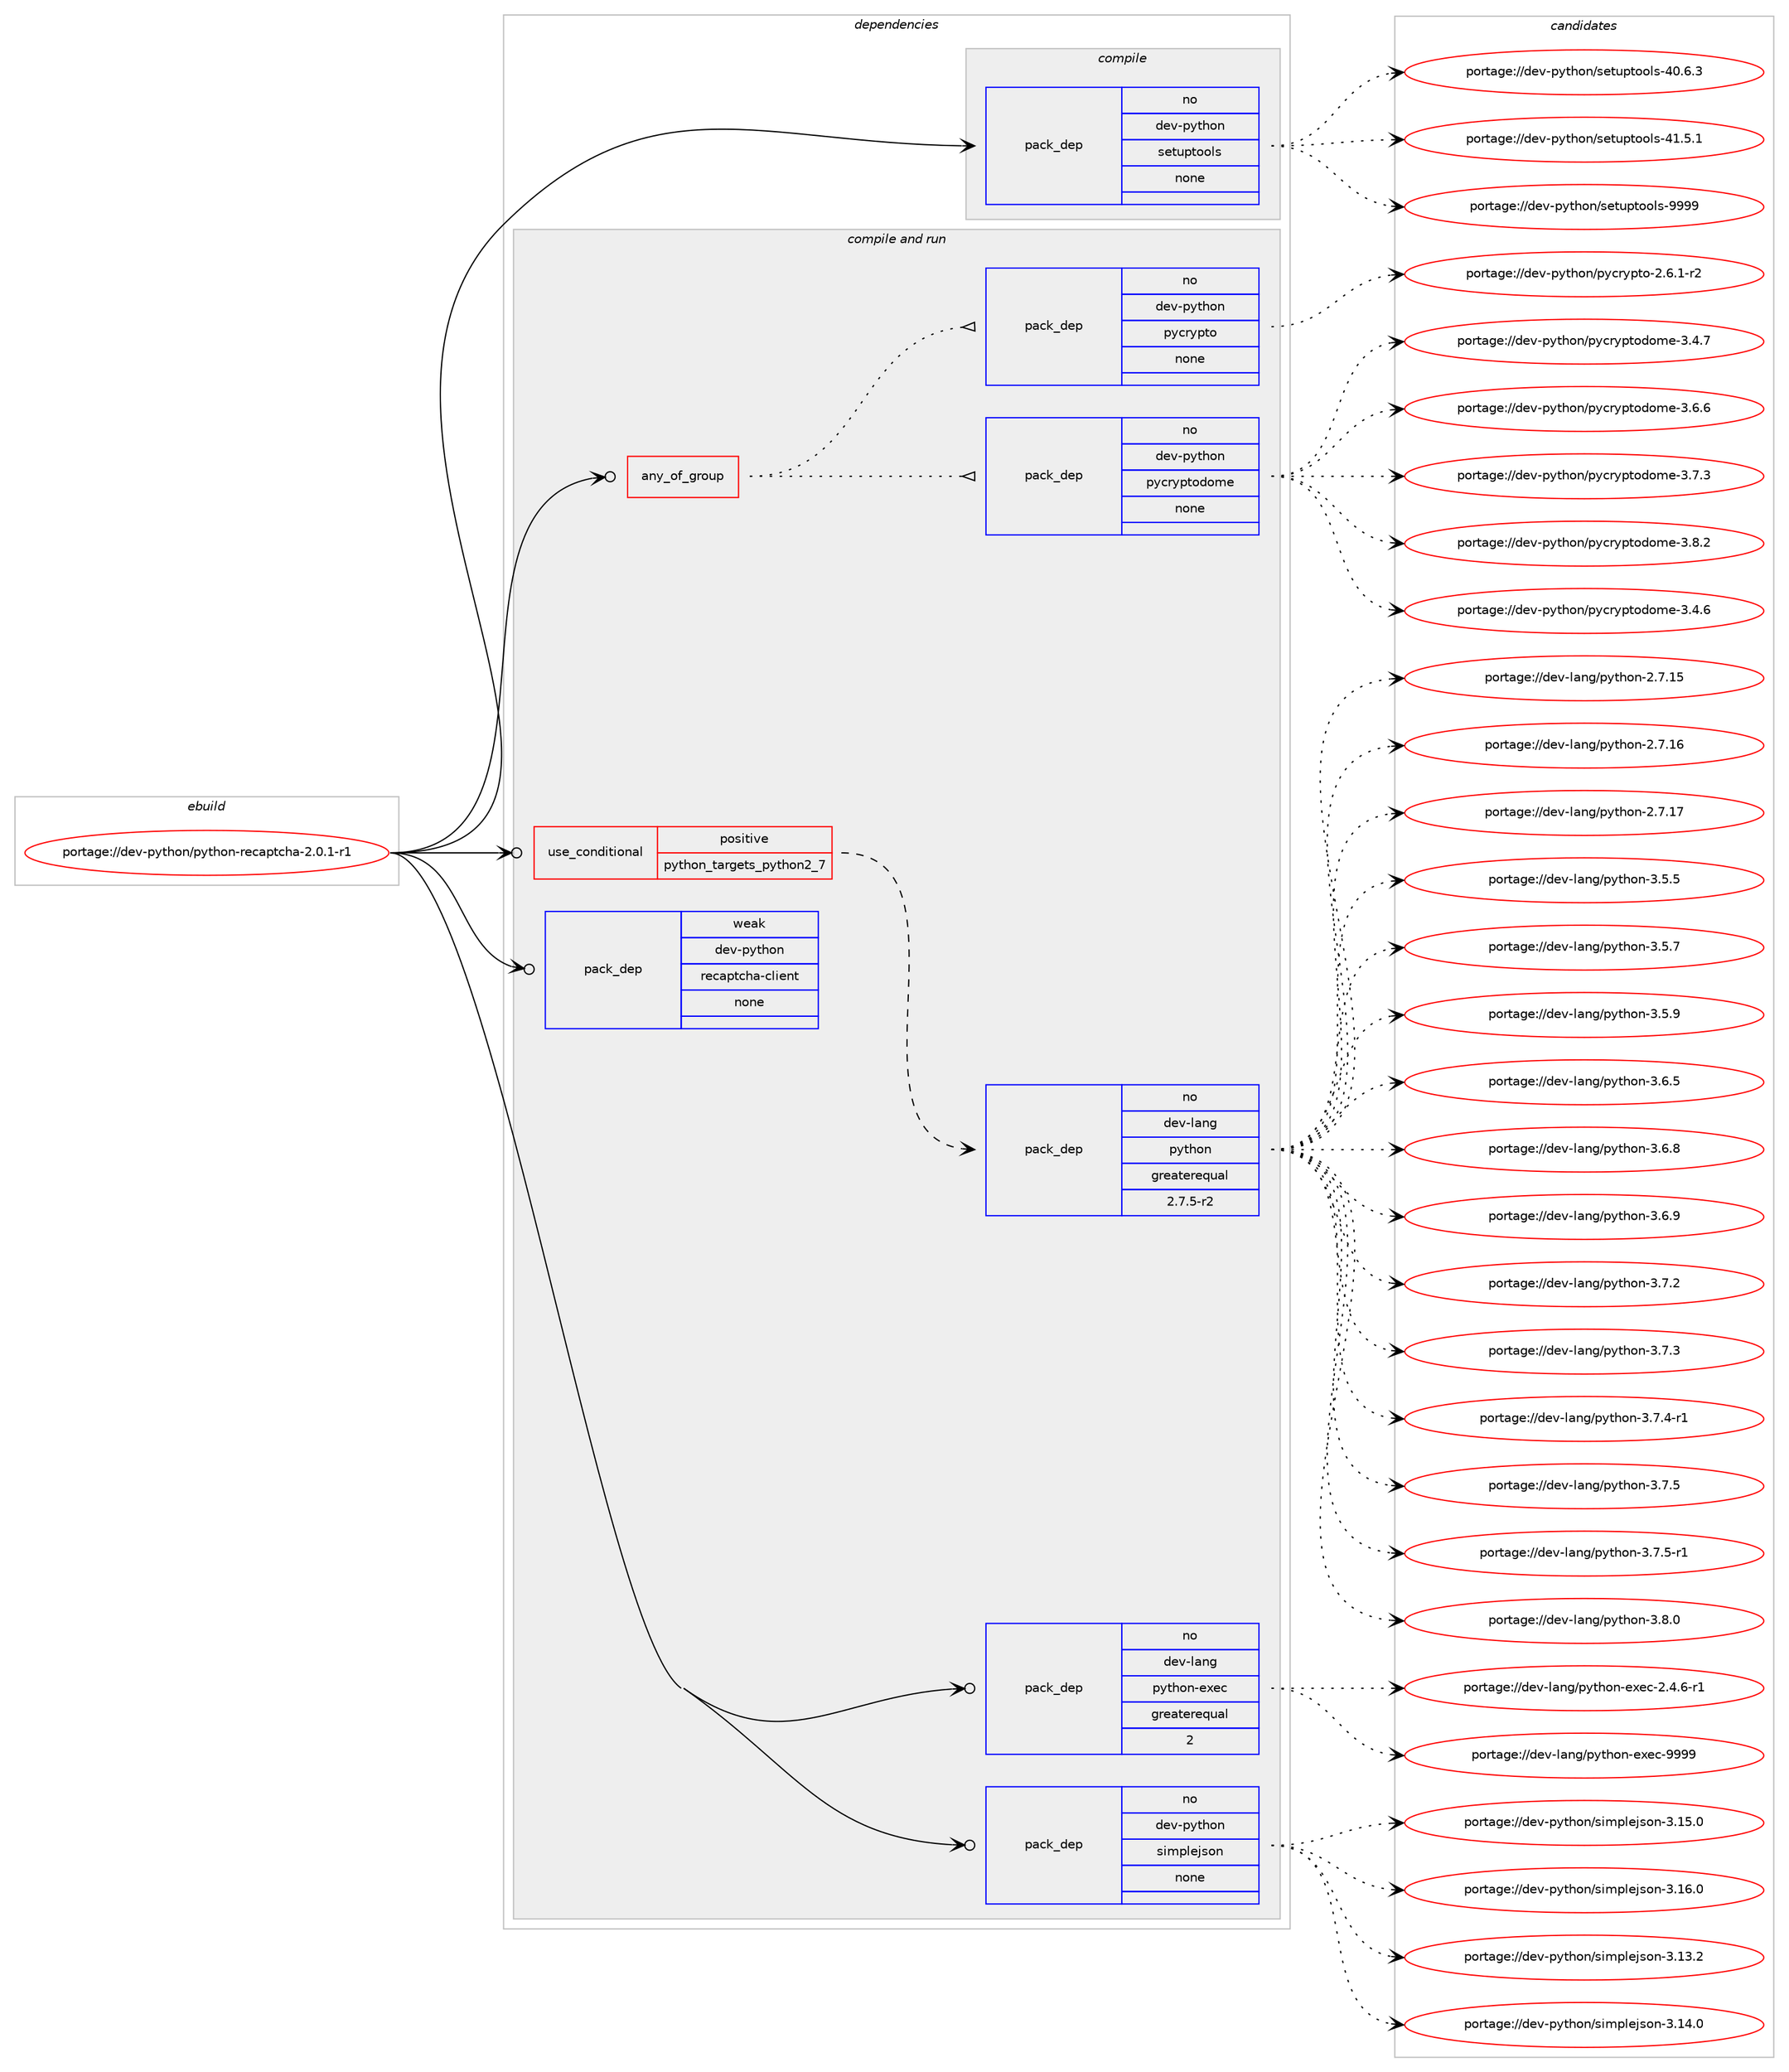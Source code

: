 digraph prolog {

# *************
# Graph options
# *************

newrank=true;
concentrate=true;
compound=true;
graph [rankdir=LR,fontname=Helvetica,fontsize=10,ranksep=1.5];#, ranksep=2.5, nodesep=0.2];
edge  [arrowhead=vee];
node  [fontname=Helvetica,fontsize=10];

# **********
# The ebuild
# **********

subgraph cluster_leftcol {
color=gray;
rank=same;
label=<<i>ebuild</i>>;
id [label="portage://dev-python/python-recaptcha-2.0.1-r1", color=red, width=4, href="../dev-python/python-recaptcha-2.0.1-r1.svg"];
}

# ****************
# The dependencies
# ****************

subgraph cluster_midcol {
color=gray;
label=<<i>dependencies</i>>;
subgraph cluster_compile {
fillcolor="#eeeeee";
style=filled;
label=<<i>compile</i>>;
subgraph pack127208 {
dependency167770 [label=<<TABLE BORDER="0" CELLBORDER="1" CELLSPACING="0" CELLPADDING="4" WIDTH="220"><TR><TD ROWSPAN="6" CELLPADDING="30">pack_dep</TD></TR><TR><TD WIDTH="110">no</TD></TR><TR><TD>dev-python</TD></TR><TR><TD>setuptools</TD></TR><TR><TD>none</TD></TR><TR><TD></TD></TR></TABLE>>, shape=none, color=blue];
}
id:e -> dependency167770:w [weight=20,style="solid",arrowhead="vee"];
}
subgraph cluster_compileandrun {
fillcolor="#eeeeee";
style=filled;
label=<<i>compile and run</i>>;
subgraph any3320 {
dependency167771 [label=<<TABLE BORDER="0" CELLBORDER="1" CELLSPACING="0" CELLPADDING="4"><TR><TD CELLPADDING="10">any_of_group</TD></TR></TABLE>>, shape=none, color=red];subgraph pack127209 {
dependency167772 [label=<<TABLE BORDER="0" CELLBORDER="1" CELLSPACING="0" CELLPADDING="4" WIDTH="220"><TR><TD ROWSPAN="6" CELLPADDING="30">pack_dep</TD></TR><TR><TD WIDTH="110">no</TD></TR><TR><TD>dev-python</TD></TR><TR><TD>pycryptodome</TD></TR><TR><TD>none</TD></TR><TR><TD></TD></TR></TABLE>>, shape=none, color=blue];
}
dependency167771:e -> dependency167772:w [weight=20,style="dotted",arrowhead="oinv"];
subgraph pack127210 {
dependency167773 [label=<<TABLE BORDER="0" CELLBORDER="1" CELLSPACING="0" CELLPADDING="4" WIDTH="220"><TR><TD ROWSPAN="6" CELLPADDING="30">pack_dep</TD></TR><TR><TD WIDTH="110">no</TD></TR><TR><TD>dev-python</TD></TR><TR><TD>pycrypto</TD></TR><TR><TD>none</TD></TR><TR><TD></TD></TR></TABLE>>, shape=none, color=blue];
}
dependency167771:e -> dependency167773:w [weight=20,style="dotted",arrowhead="oinv"];
}
id:e -> dependency167771:w [weight=20,style="solid",arrowhead="odotvee"];
subgraph cond37170 {
dependency167774 [label=<<TABLE BORDER="0" CELLBORDER="1" CELLSPACING="0" CELLPADDING="4"><TR><TD ROWSPAN="3" CELLPADDING="10">use_conditional</TD></TR><TR><TD>positive</TD></TR><TR><TD>python_targets_python2_7</TD></TR></TABLE>>, shape=none, color=red];
subgraph pack127211 {
dependency167775 [label=<<TABLE BORDER="0" CELLBORDER="1" CELLSPACING="0" CELLPADDING="4" WIDTH="220"><TR><TD ROWSPAN="6" CELLPADDING="30">pack_dep</TD></TR><TR><TD WIDTH="110">no</TD></TR><TR><TD>dev-lang</TD></TR><TR><TD>python</TD></TR><TR><TD>greaterequal</TD></TR><TR><TD>2.7.5-r2</TD></TR></TABLE>>, shape=none, color=blue];
}
dependency167774:e -> dependency167775:w [weight=20,style="dashed",arrowhead="vee"];
}
id:e -> dependency167774:w [weight=20,style="solid",arrowhead="odotvee"];
subgraph pack127212 {
dependency167776 [label=<<TABLE BORDER="0" CELLBORDER="1" CELLSPACING="0" CELLPADDING="4" WIDTH="220"><TR><TD ROWSPAN="6" CELLPADDING="30">pack_dep</TD></TR><TR><TD WIDTH="110">no</TD></TR><TR><TD>dev-lang</TD></TR><TR><TD>python-exec</TD></TR><TR><TD>greaterequal</TD></TR><TR><TD>2</TD></TR></TABLE>>, shape=none, color=blue];
}
id:e -> dependency167776:w [weight=20,style="solid",arrowhead="odotvee"];
subgraph pack127213 {
dependency167777 [label=<<TABLE BORDER="0" CELLBORDER="1" CELLSPACING="0" CELLPADDING="4" WIDTH="220"><TR><TD ROWSPAN="6" CELLPADDING="30">pack_dep</TD></TR><TR><TD WIDTH="110">no</TD></TR><TR><TD>dev-python</TD></TR><TR><TD>simplejson</TD></TR><TR><TD>none</TD></TR><TR><TD></TD></TR></TABLE>>, shape=none, color=blue];
}
id:e -> dependency167777:w [weight=20,style="solid",arrowhead="odotvee"];
subgraph pack127214 {
dependency167778 [label=<<TABLE BORDER="0" CELLBORDER="1" CELLSPACING="0" CELLPADDING="4" WIDTH="220"><TR><TD ROWSPAN="6" CELLPADDING="30">pack_dep</TD></TR><TR><TD WIDTH="110">weak</TD></TR><TR><TD>dev-python</TD></TR><TR><TD>recaptcha-client</TD></TR><TR><TD>none</TD></TR><TR><TD></TD></TR></TABLE>>, shape=none, color=blue];
}
id:e -> dependency167778:w [weight=20,style="solid",arrowhead="odotvee"];
}
subgraph cluster_run {
fillcolor="#eeeeee";
style=filled;
label=<<i>run</i>>;
}
}

# **************
# The candidates
# **************

subgraph cluster_choices {
rank=same;
color=gray;
label=<<i>candidates</i>>;

subgraph choice127208 {
color=black;
nodesep=1;
choiceportage100101118451121211161041111104711510111611711211611111110811545524846544651 [label="portage://dev-python/setuptools-40.6.3", color=red, width=4,href="../dev-python/setuptools-40.6.3.svg"];
choiceportage100101118451121211161041111104711510111611711211611111110811545524946534649 [label="portage://dev-python/setuptools-41.5.1", color=red, width=4,href="../dev-python/setuptools-41.5.1.svg"];
choiceportage10010111845112121116104111110471151011161171121161111111081154557575757 [label="portage://dev-python/setuptools-9999", color=red, width=4,href="../dev-python/setuptools-9999.svg"];
dependency167770:e -> choiceportage100101118451121211161041111104711510111611711211611111110811545524846544651:w [style=dotted,weight="100"];
dependency167770:e -> choiceportage100101118451121211161041111104711510111611711211611111110811545524946534649:w [style=dotted,weight="100"];
dependency167770:e -> choiceportage10010111845112121116104111110471151011161171121161111111081154557575757:w [style=dotted,weight="100"];
}
subgraph choice127209 {
color=black;
nodesep=1;
choiceportage100101118451121211161041111104711212199114121112116111100111109101455146524654 [label="portage://dev-python/pycryptodome-3.4.6", color=red, width=4,href="../dev-python/pycryptodome-3.4.6.svg"];
choiceportage100101118451121211161041111104711212199114121112116111100111109101455146524655 [label="portage://dev-python/pycryptodome-3.4.7", color=red, width=4,href="../dev-python/pycryptodome-3.4.7.svg"];
choiceportage100101118451121211161041111104711212199114121112116111100111109101455146544654 [label="portage://dev-python/pycryptodome-3.6.6", color=red, width=4,href="../dev-python/pycryptodome-3.6.6.svg"];
choiceportage100101118451121211161041111104711212199114121112116111100111109101455146554651 [label="portage://dev-python/pycryptodome-3.7.3", color=red, width=4,href="../dev-python/pycryptodome-3.7.3.svg"];
choiceportage100101118451121211161041111104711212199114121112116111100111109101455146564650 [label="portage://dev-python/pycryptodome-3.8.2", color=red, width=4,href="../dev-python/pycryptodome-3.8.2.svg"];
dependency167772:e -> choiceportage100101118451121211161041111104711212199114121112116111100111109101455146524654:w [style=dotted,weight="100"];
dependency167772:e -> choiceportage100101118451121211161041111104711212199114121112116111100111109101455146524655:w [style=dotted,weight="100"];
dependency167772:e -> choiceportage100101118451121211161041111104711212199114121112116111100111109101455146544654:w [style=dotted,weight="100"];
dependency167772:e -> choiceportage100101118451121211161041111104711212199114121112116111100111109101455146554651:w [style=dotted,weight="100"];
dependency167772:e -> choiceportage100101118451121211161041111104711212199114121112116111100111109101455146564650:w [style=dotted,weight="100"];
}
subgraph choice127210 {
color=black;
nodesep=1;
choiceportage1001011184511212111610411111047112121991141211121161114550465446494511450 [label="portage://dev-python/pycrypto-2.6.1-r2", color=red, width=4,href="../dev-python/pycrypto-2.6.1-r2.svg"];
dependency167773:e -> choiceportage1001011184511212111610411111047112121991141211121161114550465446494511450:w [style=dotted,weight="100"];
}
subgraph choice127211 {
color=black;
nodesep=1;
choiceportage10010111845108971101034711212111610411111045504655464953 [label="portage://dev-lang/python-2.7.15", color=red, width=4,href="../dev-lang/python-2.7.15.svg"];
choiceportage10010111845108971101034711212111610411111045504655464954 [label="portage://dev-lang/python-2.7.16", color=red, width=4,href="../dev-lang/python-2.7.16.svg"];
choiceportage10010111845108971101034711212111610411111045504655464955 [label="portage://dev-lang/python-2.7.17", color=red, width=4,href="../dev-lang/python-2.7.17.svg"];
choiceportage100101118451089711010347112121116104111110455146534653 [label="portage://dev-lang/python-3.5.5", color=red, width=4,href="../dev-lang/python-3.5.5.svg"];
choiceportage100101118451089711010347112121116104111110455146534655 [label="portage://dev-lang/python-3.5.7", color=red, width=4,href="../dev-lang/python-3.5.7.svg"];
choiceportage100101118451089711010347112121116104111110455146534657 [label="portage://dev-lang/python-3.5.9", color=red, width=4,href="../dev-lang/python-3.5.9.svg"];
choiceportage100101118451089711010347112121116104111110455146544653 [label="portage://dev-lang/python-3.6.5", color=red, width=4,href="../dev-lang/python-3.6.5.svg"];
choiceportage100101118451089711010347112121116104111110455146544656 [label="portage://dev-lang/python-3.6.8", color=red, width=4,href="../dev-lang/python-3.6.8.svg"];
choiceportage100101118451089711010347112121116104111110455146544657 [label="portage://dev-lang/python-3.6.9", color=red, width=4,href="../dev-lang/python-3.6.9.svg"];
choiceportage100101118451089711010347112121116104111110455146554650 [label="portage://dev-lang/python-3.7.2", color=red, width=4,href="../dev-lang/python-3.7.2.svg"];
choiceportage100101118451089711010347112121116104111110455146554651 [label="portage://dev-lang/python-3.7.3", color=red, width=4,href="../dev-lang/python-3.7.3.svg"];
choiceportage1001011184510897110103471121211161041111104551465546524511449 [label="portage://dev-lang/python-3.7.4-r1", color=red, width=4,href="../dev-lang/python-3.7.4-r1.svg"];
choiceportage100101118451089711010347112121116104111110455146554653 [label="portage://dev-lang/python-3.7.5", color=red, width=4,href="../dev-lang/python-3.7.5.svg"];
choiceportage1001011184510897110103471121211161041111104551465546534511449 [label="portage://dev-lang/python-3.7.5-r1", color=red, width=4,href="../dev-lang/python-3.7.5-r1.svg"];
choiceportage100101118451089711010347112121116104111110455146564648 [label="portage://dev-lang/python-3.8.0", color=red, width=4,href="../dev-lang/python-3.8.0.svg"];
dependency167775:e -> choiceportage10010111845108971101034711212111610411111045504655464953:w [style=dotted,weight="100"];
dependency167775:e -> choiceportage10010111845108971101034711212111610411111045504655464954:w [style=dotted,weight="100"];
dependency167775:e -> choiceportage10010111845108971101034711212111610411111045504655464955:w [style=dotted,weight="100"];
dependency167775:e -> choiceportage100101118451089711010347112121116104111110455146534653:w [style=dotted,weight="100"];
dependency167775:e -> choiceportage100101118451089711010347112121116104111110455146534655:w [style=dotted,weight="100"];
dependency167775:e -> choiceportage100101118451089711010347112121116104111110455146534657:w [style=dotted,weight="100"];
dependency167775:e -> choiceportage100101118451089711010347112121116104111110455146544653:w [style=dotted,weight="100"];
dependency167775:e -> choiceportage100101118451089711010347112121116104111110455146544656:w [style=dotted,weight="100"];
dependency167775:e -> choiceportage100101118451089711010347112121116104111110455146544657:w [style=dotted,weight="100"];
dependency167775:e -> choiceportage100101118451089711010347112121116104111110455146554650:w [style=dotted,weight="100"];
dependency167775:e -> choiceportage100101118451089711010347112121116104111110455146554651:w [style=dotted,weight="100"];
dependency167775:e -> choiceportage1001011184510897110103471121211161041111104551465546524511449:w [style=dotted,weight="100"];
dependency167775:e -> choiceportage100101118451089711010347112121116104111110455146554653:w [style=dotted,weight="100"];
dependency167775:e -> choiceportage1001011184510897110103471121211161041111104551465546534511449:w [style=dotted,weight="100"];
dependency167775:e -> choiceportage100101118451089711010347112121116104111110455146564648:w [style=dotted,weight="100"];
}
subgraph choice127212 {
color=black;
nodesep=1;
choiceportage10010111845108971101034711212111610411111045101120101994550465246544511449 [label="portage://dev-lang/python-exec-2.4.6-r1", color=red, width=4,href="../dev-lang/python-exec-2.4.6-r1.svg"];
choiceportage10010111845108971101034711212111610411111045101120101994557575757 [label="portage://dev-lang/python-exec-9999", color=red, width=4,href="../dev-lang/python-exec-9999.svg"];
dependency167776:e -> choiceportage10010111845108971101034711212111610411111045101120101994550465246544511449:w [style=dotted,weight="100"];
dependency167776:e -> choiceportage10010111845108971101034711212111610411111045101120101994557575757:w [style=dotted,weight="100"];
}
subgraph choice127213 {
color=black;
nodesep=1;
choiceportage100101118451121211161041111104711510510911210810110611511111045514649514650 [label="portage://dev-python/simplejson-3.13.2", color=red, width=4,href="../dev-python/simplejson-3.13.2.svg"];
choiceportage100101118451121211161041111104711510510911210810110611511111045514649524648 [label="portage://dev-python/simplejson-3.14.0", color=red, width=4,href="../dev-python/simplejson-3.14.0.svg"];
choiceportage100101118451121211161041111104711510510911210810110611511111045514649534648 [label="portage://dev-python/simplejson-3.15.0", color=red, width=4,href="../dev-python/simplejson-3.15.0.svg"];
choiceportage100101118451121211161041111104711510510911210810110611511111045514649544648 [label="portage://dev-python/simplejson-3.16.0", color=red, width=4,href="../dev-python/simplejson-3.16.0.svg"];
dependency167777:e -> choiceportage100101118451121211161041111104711510510911210810110611511111045514649514650:w [style=dotted,weight="100"];
dependency167777:e -> choiceportage100101118451121211161041111104711510510911210810110611511111045514649524648:w [style=dotted,weight="100"];
dependency167777:e -> choiceportage100101118451121211161041111104711510510911210810110611511111045514649534648:w [style=dotted,weight="100"];
dependency167777:e -> choiceportage100101118451121211161041111104711510510911210810110611511111045514649544648:w [style=dotted,weight="100"];
}
subgraph choice127214 {
color=black;
nodesep=1;
}
}

}
